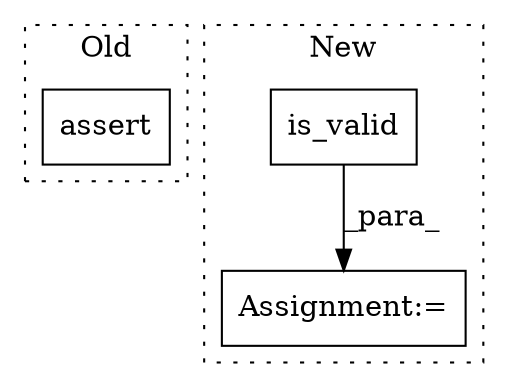 digraph G {
subgraph cluster0 {
1 [label="assert" a="6" s="6551" l="7" shape="box"];
label = "Old";
style="dotted";
}
subgraph cluster1 {
2 [label="is_valid" a="32" s="6607,6619" l="9,1" shape="box"];
3 [label="Assignment:=" a="7" s="6605" l="2" shape="box"];
label = "New";
style="dotted";
}
2 -> 3 [label="_para_"];
}